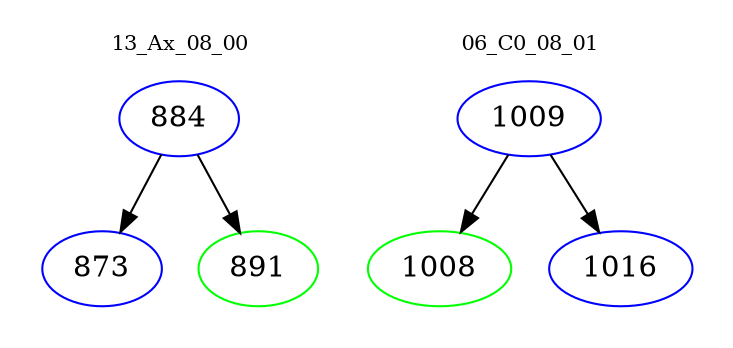 digraph{
subgraph cluster_0 {
color = white
label = "13_Ax_08_00";
fontsize=10;
T0_884 [label="884", color="blue"]
T0_884 -> T0_873 [color="black"]
T0_873 [label="873", color="blue"]
T0_884 -> T0_891 [color="black"]
T0_891 [label="891", color="green"]
}
subgraph cluster_1 {
color = white
label = "06_C0_08_01";
fontsize=10;
T1_1009 [label="1009", color="blue"]
T1_1009 -> T1_1008 [color="black"]
T1_1008 [label="1008", color="green"]
T1_1009 -> T1_1016 [color="black"]
T1_1016 [label="1016", color="blue"]
}
}
